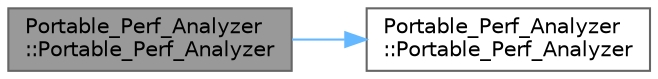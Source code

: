 digraph "Portable_Perf_Analyzer::Portable_Perf_Analyzer"
{
 // LATEX_PDF_SIZE
  bgcolor="transparent";
  edge [fontname=Helvetica,fontsize=10,labelfontname=Helvetica,labelfontsize=10];
  node [fontname=Helvetica,fontsize=10,shape=box,height=0.2,width=0.4];
  rankdir="LR";
  Node1 [id="Node000001",label="Portable_Perf_Analyzer\l::Portable_Perf_Analyzer",height=0.2,width=0.4,color="gray40", fillcolor="grey60", style="filled", fontcolor="black",tooltip=" "];
  Node1 -> Node2 [id="edge1_Node000001_Node000002",color="steelblue1",style="solid",tooltip=" "];
  Node2 [id="Node000002",label="Portable_Perf_Analyzer\l::Portable_Perf_Analyzer",height=0.2,width=0.4,color="grey40", fillcolor="white", style="filled",URL="$class_portable___perf___analyzer.html#abc98cae0c79800bc6ea1cd13ca69f71b",tooltip=" "];
}
